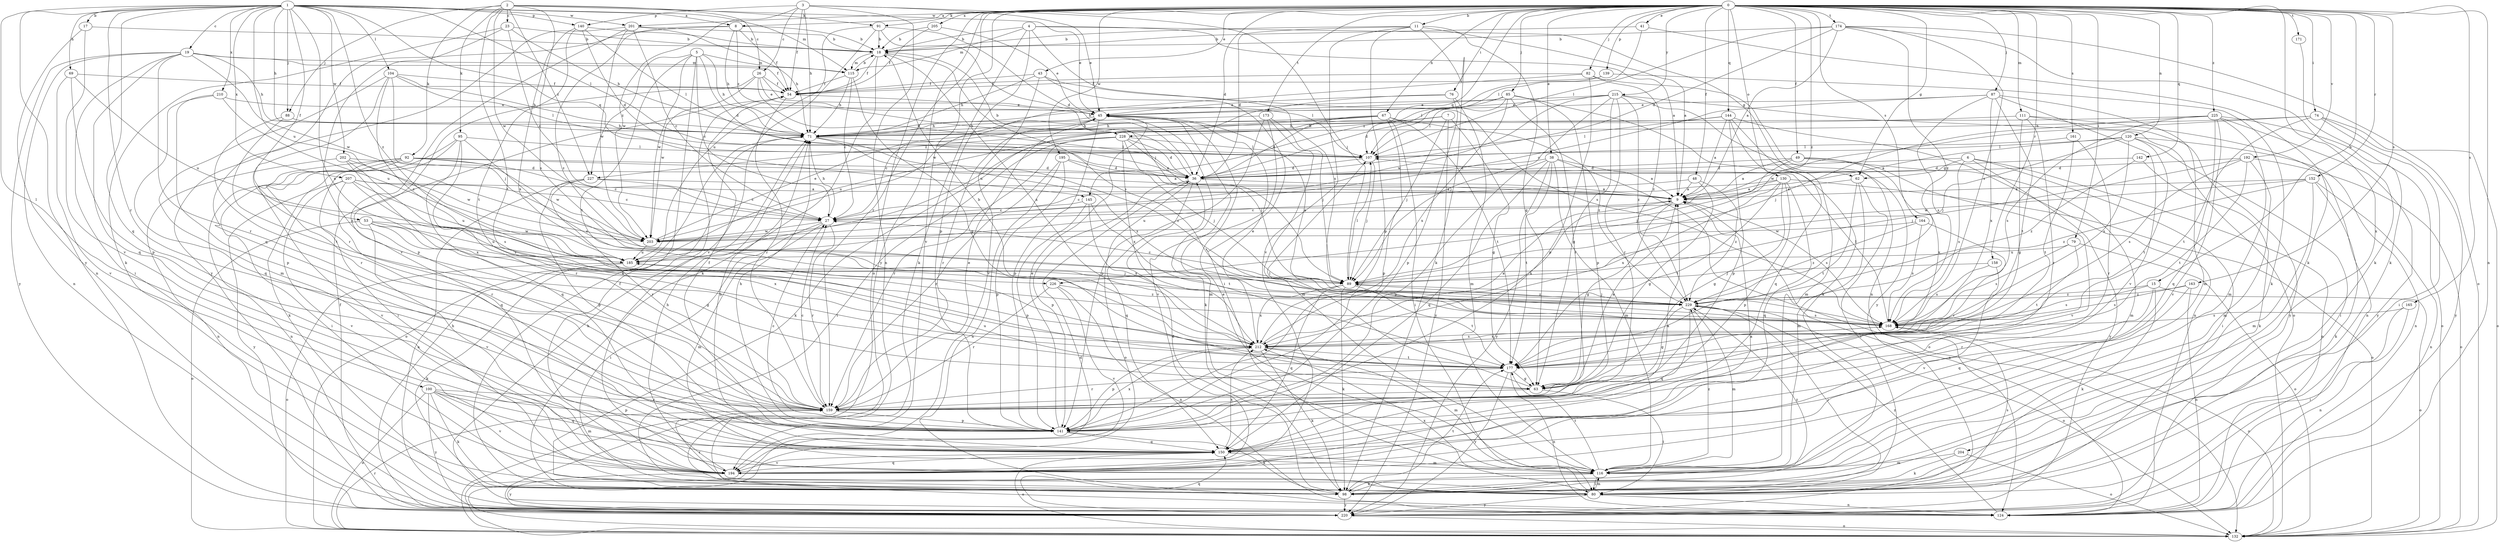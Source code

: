 strict digraph  {
0;
1;
2;
3;
4;
5;
6;
7;
8;
9;
11;
15;
17;
18;
19;
23;
26;
27;
36;
38;
41;
43;
45;
48;
49;
53;
54;
62;
63;
67;
69;
71;
74;
76;
79;
80;
82;
85;
87;
88;
89;
91;
92;
95;
98;
100;
104;
107;
111;
115;
116;
120;
124;
130;
132;
139;
140;
141;
142;
144;
145;
150;
152;
158;
159;
161;
163;
164;
165;
168;
171;
173;
174;
177;
185;
192;
194;
195;
201;
202;
203;
204;
205;
207;
210;
212;
215;
220;
225;
226;
227;
228;
229;
0 -> 8  [label=a];
0 -> 11  [label=b];
0 -> 15  [label=b];
0 -> 36  [label=d];
0 -> 38  [label=e];
0 -> 41  [label=e];
0 -> 43  [label=e];
0 -> 48  [label=f];
0 -> 49  [label=f];
0 -> 62  [label=g];
0 -> 67  [label=h];
0 -> 74  [label=i];
0 -> 76  [label=i];
0 -> 79  [label=i];
0 -> 82  [label=j];
0 -> 85  [label=j];
0 -> 87  [label=j];
0 -> 91  [label=k];
0 -> 111  [label=m];
0 -> 120  [label=n];
0 -> 124  [label=n];
0 -> 130  [label=o];
0 -> 132  [label=o];
0 -> 139  [label=p];
0 -> 142  [label=q];
0 -> 144  [label=q];
0 -> 145  [label=q];
0 -> 152  [label=r];
0 -> 158  [label=r];
0 -> 159  [label=r];
0 -> 161  [label=s];
0 -> 163  [label=s];
0 -> 164  [label=s];
0 -> 165  [label=s];
0 -> 171  [label=t];
0 -> 173  [label=t];
0 -> 174  [label=t];
0 -> 192  [label=v];
0 -> 194  [label=v];
0 -> 195  [label=w];
0 -> 201  [label=w];
0 -> 204  [label=x];
0 -> 205  [label=x];
0 -> 215  [label=y];
0 -> 220  [label=y];
0 -> 225  [label=z];
0 -> 226  [label=z];
1 -> 8  [label=a];
1 -> 17  [label=b];
1 -> 19  [label=c];
1 -> 53  [label=f];
1 -> 69  [label=h];
1 -> 71  [label=h];
1 -> 88  [label=j];
1 -> 100  [label=l];
1 -> 104  [label=l];
1 -> 107  [label=l];
1 -> 115  [label=m];
1 -> 140  [label=p];
1 -> 145  [label=q];
1 -> 150  [label=q];
1 -> 159  [label=r];
1 -> 185  [label=u];
1 -> 201  [label=w];
1 -> 202  [label=w];
1 -> 207  [label=x];
1 -> 210  [label=x];
1 -> 212  [label=x];
1 -> 220  [label=y];
1 -> 226  [label=z];
2 -> 23  [label=c];
2 -> 26  [label=c];
2 -> 45  [label=e];
2 -> 88  [label=j];
2 -> 91  [label=k];
2 -> 92  [label=k];
2 -> 95  [label=k];
2 -> 168  [label=s];
2 -> 177  [label=t];
2 -> 203  [label=w];
2 -> 227  [label=z];
3 -> 26  [label=c];
3 -> 45  [label=e];
3 -> 54  [label=f];
3 -> 71  [label=h];
3 -> 89  [label=j];
3 -> 124  [label=n];
3 -> 140  [label=p];
3 -> 203  [label=w];
4 -> 9  [label=a];
4 -> 18  [label=b];
4 -> 62  [label=g];
4 -> 98  [label=k];
4 -> 115  [label=m];
4 -> 141  [label=p];
4 -> 168  [label=s];
5 -> 27  [label=c];
5 -> 36  [label=d];
5 -> 71  [label=h];
5 -> 98  [label=k];
5 -> 115  [label=m];
5 -> 177  [label=t];
5 -> 203  [label=w];
5 -> 227  [label=z];
6 -> 36  [label=d];
6 -> 62  [label=g];
6 -> 80  [label=i];
6 -> 124  [label=n];
6 -> 168  [label=s];
6 -> 220  [label=y];
7 -> 63  [label=g];
7 -> 89  [label=j];
7 -> 220  [label=y];
7 -> 227  [label=z];
7 -> 228  [label=z];
8 -> 18  [label=b];
8 -> 54  [label=f];
8 -> 71  [label=h];
8 -> 150  [label=q];
8 -> 228  [label=z];
8 -> 229  [label=z];
9 -> 27  [label=c];
9 -> 63  [label=g];
9 -> 168  [label=s];
9 -> 212  [label=x];
11 -> 9  [label=a];
11 -> 18  [label=b];
11 -> 36  [label=d];
11 -> 63  [label=g];
11 -> 98  [label=k];
11 -> 141  [label=p];
11 -> 194  [label=v];
15 -> 98  [label=k];
15 -> 132  [label=o];
15 -> 159  [label=r];
15 -> 168  [label=s];
15 -> 229  [label=z];
17 -> 18  [label=b];
17 -> 124  [label=n];
17 -> 194  [label=v];
18 -> 54  [label=f];
18 -> 98  [label=k];
18 -> 115  [label=m];
18 -> 168  [label=s];
18 -> 212  [label=x];
19 -> 54  [label=f];
19 -> 71  [label=h];
19 -> 80  [label=i];
19 -> 115  [label=m];
19 -> 124  [label=n];
19 -> 150  [label=q];
19 -> 159  [label=r];
19 -> 203  [label=w];
19 -> 220  [label=y];
23 -> 18  [label=b];
23 -> 27  [label=c];
23 -> 71  [label=h];
23 -> 98  [label=k];
23 -> 159  [label=r];
26 -> 36  [label=d];
26 -> 45  [label=e];
26 -> 54  [label=f];
26 -> 107  [label=l];
26 -> 141  [label=p];
26 -> 203  [label=w];
27 -> 71  [label=h];
27 -> 80  [label=i];
27 -> 116  [label=m];
27 -> 159  [label=r];
27 -> 203  [label=w];
36 -> 9  [label=a];
36 -> 18  [label=b];
36 -> 132  [label=o];
36 -> 141  [label=p];
36 -> 150  [label=q];
38 -> 9  [label=a];
38 -> 36  [label=d];
38 -> 116  [label=m];
38 -> 132  [label=o];
38 -> 141  [label=p];
38 -> 150  [label=q];
38 -> 177  [label=t];
38 -> 220  [label=y];
41 -> 18  [label=b];
41 -> 98  [label=k];
41 -> 107  [label=l];
43 -> 54  [label=f];
43 -> 71  [label=h];
43 -> 80  [label=i];
43 -> 168  [label=s];
43 -> 194  [label=v];
45 -> 71  [label=h];
45 -> 98  [label=k];
45 -> 116  [label=m];
45 -> 141  [label=p];
45 -> 159  [label=r];
48 -> 9  [label=a];
48 -> 63  [label=g];
48 -> 185  [label=u];
48 -> 229  [label=z];
49 -> 9  [label=a];
49 -> 36  [label=d];
49 -> 89  [label=j];
49 -> 116  [label=m];
49 -> 194  [label=v];
49 -> 212  [label=x];
53 -> 63  [label=g];
53 -> 132  [label=o];
53 -> 185  [label=u];
53 -> 194  [label=v];
53 -> 203  [label=w];
53 -> 212  [label=x];
54 -> 45  [label=e];
54 -> 159  [label=r];
62 -> 9  [label=a];
62 -> 80  [label=i];
62 -> 116  [label=m];
62 -> 177  [label=t];
63 -> 9  [label=a];
63 -> 80  [label=i];
63 -> 107  [label=l];
63 -> 159  [label=r];
63 -> 185  [label=u];
67 -> 27  [label=c];
67 -> 36  [label=d];
67 -> 71  [label=h];
67 -> 80  [label=i];
67 -> 141  [label=p];
67 -> 177  [label=t];
67 -> 185  [label=u];
67 -> 229  [label=z];
69 -> 54  [label=f];
69 -> 141  [label=p];
69 -> 185  [label=u];
69 -> 194  [label=v];
71 -> 107  [label=l];
71 -> 132  [label=o];
71 -> 168  [label=s];
71 -> 229  [label=z];
74 -> 71  [label=h];
74 -> 80  [label=i];
74 -> 132  [label=o];
74 -> 177  [label=t];
74 -> 203  [label=w];
74 -> 220  [label=y];
76 -> 45  [label=e];
76 -> 116  [label=m];
76 -> 141  [label=p];
76 -> 185  [label=u];
79 -> 132  [label=o];
79 -> 168  [label=s];
79 -> 177  [label=t];
79 -> 185  [label=u];
80 -> 116  [label=m];
80 -> 124  [label=n];
80 -> 159  [label=r];
80 -> 168  [label=s];
80 -> 212  [label=x];
80 -> 220  [label=y];
82 -> 54  [label=f];
82 -> 124  [label=n];
82 -> 141  [label=p];
82 -> 203  [label=w];
82 -> 229  [label=z];
85 -> 36  [label=d];
85 -> 45  [label=e];
85 -> 98  [label=k];
85 -> 107  [label=l];
85 -> 141  [label=p];
85 -> 159  [label=r];
85 -> 212  [label=x];
87 -> 27  [label=c];
87 -> 45  [label=e];
87 -> 116  [label=m];
87 -> 168  [label=s];
87 -> 177  [label=t];
87 -> 194  [label=v];
87 -> 212  [label=x];
88 -> 71  [label=h];
88 -> 159  [label=r];
88 -> 177  [label=t];
89 -> 27  [label=c];
89 -> 98  [label=k];
89 -> 107  [label=l];
89 -> 150  [label=q];
89 -> 177  [label=t];
89 -> 212  [label=x];
89 -> 229  [label=z];
91 -> 18  [label=b];
91 -> 36  [label=d];
91 -> 89  [label=j];
91 -> 185  [label=u];
91 -> 194  [label=v];
92 -> 9  [label=a];
92 -> 27  [label=c];
92 -> 36  [label=d];
92 -> 80  [label=i];
92 -> 124  [label=n];
92 -> 150  [label=q];
92 -> 194  [label=v];
92 -> 203  [label=w];
95 -> 80  [label=i];
95 -> 98  [label=k];
95 -> 107  [label=l];
95 -> 150  [label=q];
95 -> 159  [label=r];
95 -> 168  [label=s];
98 -> 36  [label=d];
98 -> 177  [label=t];
98 -> 220  [label=y];
98 -> 229  [label=z];
100 -> 98  [label=k];
100 -> 116  [label=m];
100 -> 132  [label=o];
100 -> 141  [label=p];
100 -> 150  [label=q];
100 -> 159  [label=r];
100 -> 194  [label=v];
100 -> 220  [label=y];
104 -> 54  [label=f];
104 -> 71  [label=h];
104 -> 89  [label=j];
104 -> 107  [label=l];
104 -> 116  [label=m];
104 -> 159  [label=r];
104 -> 229  [label=z];
107 -> 36  [label=d];
107 -> 89  [label=j];
111 -> 63  [label=g];
111 -> 71  [label=h];
111 -> 124  [label=n];
111 -> 159  [label=r];
111 -> 220  [label=y];
115 -> 18  [label=b];
115 -> 27  [label=c];
115 -> 54  [label=f];
115 -> 63  [label=g];
115 -> 71  [label=h];
116 -> 45  [label=e];
116 -> 80  [label=i];
116 -> 98  [label=k];
116 -> 177  [label=t];
116 -> 229  [label=z];
120 -> 9  [label=a];
120 -> 80  [label=i];
120 -> 89  [label=j];
120 -> 107  [label=l];
120 -> 124  [label=n];
120 -> 168  [label=s];
120 -> 177  [label=t];
124 -> 9  [label=a];
124 -> 71  [label=h];
124 -> 229  [label=z];
130 -> 9  [label=a];
130 -> 27  [label=c];
130 -> 63  [label=g];
130 -> 132  [label=o];
130 -> 141  [label=p];
130 -> 150  [label=q];
130 -> 177  [label=t];
130 -> 212  [label=x];
132 -> 36  [label=d];
132 -> 159  [label=r];
139 -> 54  [label=f];
139 -> 98  [label=k];
139 -> 107  [label=l];
140 -> 18  [label=b];
140 -> 36  [label=d];
140 -> 107  [label=l];
140 -> 177  [label=t];
140 -> 212  [label=x];
141 -> 27  [label=c];
141 -> 45  [label=e];
141 -> 54  [label=f];
141 -> 71  [label=h];
141 -> 98  [label=k];
141 -> 150  [label=q];
141 -> 212  [label=x];
142 -> 36  [label=d];
142 -> 98  [label=k];
142 -> 229  [label=z];
144 -> 9  [label=a];
144 -> 71  [label=h];
144 -> 107  [label=l];
144 -> 116  [label=m];
144 -> 124  [label=n];
144 -> 141  [label=p];
144 -> 150  [label=q];
145 -> 27  [label=c];
145 -> 141  [label=p];
145 -> 177  [label=t];
145 -> 212  [label=x];
150 -> 9  [label=a];
150 -> 71  [label=h];
150 -> 116  [label=m];
150 -> 132  [label=o];
150 -> 194  [label=v];
150 -> 212  [label=x];
152 -> 9  [label=a];
152 -> 98  [label=k];
152 -> 116  [label=m];
152 -> 124  [label=n];
152 -> 203  [label=w];
152 -> 229  [label=z];
158 -> 89  [label=j];
158 -> 168  [label=s];
158 -> 194  [label=v];
159 -> 27  [label=c];
159 -> 45  [label=e];
159 -> 141  [label=p];
161 -> 107  [label=l];
161 -> 159  [label=r];
161 -> 177  [label=t];
163 -> 124  [label=n];
163 -> 150  [label=q];
163 -> 168  [label=s];
163 -> 229  [label=z];
164 -> 159  [label=r];
164 -> 168  [label=s];
164 -> 203  [label=w];
164 -> 229  [label=z];
165 -> 80  [label=i];
165 -> 124  [label=n];
165 -> 168  [label=s];
168 -> 107  [label=l];
168 -> 132  [label=o];
168 -> 212  [label=x];
171 -> 98  [label=k];
173 -> 71  [label=h];
173 -> 89  [label=j];
173 -> 116  [label=m];
173 -> 141  [label=p];
173 -> 194  [label=v];
174 -> 9  [label=a];
174 -> 18  [label=b];
174 -> 36  [label=d];
174 -> 98  [label=k];
174 -> 107  [label=l];
174 -> 132  [label=o];
174 -> 168  [label=s];
174 -> 229  [label=z];
177 -> 63  [label=g];
177 -> 124  [label=n];
177 -> 159  [label=r];
177 -> 220  [label=y];
185 -> 89  [label=j];
185 -> 98  [label=k];
185 -> 132  [label=o];
192 -> 36  [label=d];
192 -> 89  [label=j];
192 -> 116  [label=m];
192 -> 132  [label=o];
192 -> 168  [label=s];
192 -> 177  [label=t];
194 -> 9  [label=a];
194 -> 54  [label=f];
194 -> 71  [label=h];
194 -> 150  [label=q];
194 -> 220  [label=y];
195 -> 36  [label=d];
195 -> 89  [label=j];
195 -> 124  [label=n];
195 -> 141  [label=p];
195 -> 159  [label=r];
201 -> 18  [label=b];
201 -> 27  [label=c];
201 -> 71  [label=h];
201 -> 194  [label=v];
201 -> 203  [label=w];
201 -> 220  [label=y];
202 -> 36  [label=d];
202 -> 124  [label=n];
202 -> 168  [label=s];
202 -> 203  [label=w];
202 -> 212  [label=x];
203 -> 45  [label=e];
203 -> 185  [label=u];
204 -> 98  [label=k];
204 -> 116  [label=m];
204 -> 132  [label=o];
205 -> 18  [label=b];
205 -> 45  [label=e];
205 -> 54  [label=f];
207 -> 9  [label=a];
207 -> 27  [label=c];
207 -> 159  [label=r];
207 -> 168  [label=s];
207 -> 185  [label=u];
207 -> 194  [label=v];
207 -> 220  [label=y];
210 -> 45  [label=e];
210 -> 141  [label=p];
210 -> 150  [label=q];
210 -> 185  [label=u];
212 -> 9  [label=a];
212 -> 18  [label=b];
212 -> 45  [label=e];
212 -> 98  [label=k];
212 -> 116  [label=m];
212 -> 141  [label=p];
212 -> 168  [label=s];
212 -> 177  [label=t];
215 -> 45  [label=e];
215 -> 63  [label=g];
215 -> 71  [label=h];
215 -> 89  [label=j];
215 -> 132  [label=o];
215 -> 159  [label=r];
215 -> 203  [label=w];
215 -> 220  [label=y];
215 -> 229  [label=z];
220 -> 54  [label=f];
220 -> 71  [label=h];
220 -> 132  [label=o];
220 -> 150  [label=q];
225 -> 71  [label=h];
225 -> 89  [label=j];
225 -> 116  [label=m];
225 -> 132  [label=o];
225 -> 150  [label=q];
225 -> 168  [label=s];
225 -> 194  [label=v];
225 -> 220  [label=y];
226 -> 124  [label=n];
226 -> 159  [label=r];
226 -> 194  [label=v];
226 -> 229  [label=z];
227 -> 9  [label=a];
227 -> 27  [label=c];
227 -> 124  [label=n];
227 -> 141  [label=p];
227 -> 159  [label=r];
228 -> 9  [label=a];
228 -> 36  [label=d];
228 -> 80  [label=i];
228 -> 89  [label=j];
228 -> 98  [label=k];
228 -> 107  [label=l];
228 -> 159  [label=r];
228 -> 212  [label=x];
229 -> 45  [label=e];
229 -> 63  [label=g];
229 -> 80  [label=i];
229 -> 89  [label=j];
229 -> 116  [label=m];
229 -> 132  [label=o];
229 -> 150  [label=q];
229 -> 168  [label=s];
}

